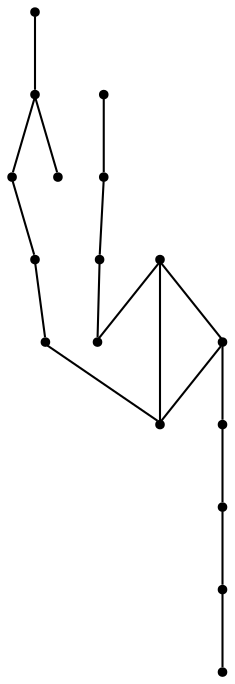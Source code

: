 graph {
  node [shape=point,comment="{\"directed\":false,\"doi\":\"10.1007/978-3-642-11805-0_10\",\"figure\":\"13 (6)\"}"]

  v0 [pos="1416.4908246594805,1012.336002655845"]
  v1 [pos="1346.18857485749,1063.9797728390615"]
  v2 [pos="1412.4253395790276,953.7531917510821"]
  v3 [pos="1388.3448944269226,927.9303208376634"]
  v4 [pos="1417.5541675301486,965.7564945159747"]
  v5 [pos="1420.4312536195266,978.511184304793"]
  v6 [pos="1411.8624120667923,1129.6286364754253"]
  v7 [pos="1275.7611734966897,1012.336002655845"]
  v8 [pos="1346.18857485749,1129.6286364754253"]
  v9 [pos="1271.8207763494447,978.511184304793"]
  v10 [pos="1274.8229821848313,965.7564945159747"]
  v11 [pos="1279.8267222027446,953.752110527161"]
  v12 [pos="1303.9071037292479,927.9303208376634"]
  v13 [pos="1346.126030890886,1082.6740708376633"]
  v14 [pos="1346.126030890886,1096.8041410558362"]
  v15 [pos="1346.126030890886,1110.8092981103907"]
  v16 [pos="1308.6606678807457,1129.6286364754253"]

  v0 -- v1 [id="-1",pos="1416.4908246594805,1012.336002655845 1407.3251538873023,1042.0513419794993 1379.440633858605,1063.1168925484233 1346.18857485749,1063.9797728390615"]
  v7 -- v0 [id="-2",pos="1275.7611734966897,1012.336002655845 1416.4908246594805,1012.336002655845 1416.4908246594805,1012.336002655845 1416.4908246594805,1012.336002655845"]
  v16 -- v8 [id="-3",pos="1308.6606678807457,1129.6286364754253 1346.18857485749,1129.6286364754253 1346.18857485749,1129.6286364754253 1346.18857485749,1129.6286364754253"]
  v8 -- v15 [id="-5",pos="1346.18857485749,1129.6286364754253 1346.126030890886,1110.8092981103907 1346.126030890886,1110.8092981103907 1346.126030890886,1110.8092981103907"]
  v15 -- v14 [id="-6",pos="1346.126030890886,1110.8092981103907 1346.126030890886,1096.8041410558362 1346.126030890886,1096.8041410558362 1346.126030890886,1096.8041410558362"]
  v14 -- v13 [id="-7",pos="1346.126030890886,1096.8041410558362 1346.126030890886,1082.6740708376633 1346.126030890886,1082.6740708376633 1346.126030890886,1082.6740708376633"]
  v13 -- v1 [id="-8",pos="1346.126030890886,1082.6740708376633 1346.18857485749,1063.9797728390615 1346.18857485749,1063.9797728390615 1346.18857485749,1063.9797728390615"]
  v7 -- v9 [id="-9",pos="1275.7611734966897,1012.336002655845 1272.377980039662,1005.1184678023478 1270.986803773392,997.0530413726485 1270.986803773392,988.6648309473046 1270.9868037733922,985.2358517945509 1271.2232272345375,981.8369041648011 1271.8207763494447,978.511184304793"]
  v7 -- v1 [id="-10",pos="1275.7611734966897,1012.336002655845 1284.931030718467,1041.9550748584334 1312.720532573704,1063.0586336594852 1346.18857485749,1063.9797728390615"]
  v12 -- v11 [id="-12",pos="1303.9071037292479,927.9303208376634 1292.5903595003374,934.9841179511632 1285.0222985302735,943.7415907767099 1279.8267222027446,953.752110527161"]
  v11 -- v10 [id="-13",pos="1279.8267222027446,953.752110527161 1277.6769579264076,957.5312779161166 1275.9701854333812,961.544984139713 1274.8229821848313,965.7564945159747"]
  v10 -- v9 [id="-14",pos="1274.8229821848313,965.7564945159747 1273.2756072444847,969.8397723812379 1272.2884195771428,974.1210808162452 1271.8207763494447,978.511184304793"]
  v0 -- v5 [id="-17",pos="1416.4908246594805,1012.336002655845 1418.500733833254,1004.7846754452928 1419.834954479129,996.8795377054903 1419.8349544791288,988.6648309473046 1419.8349544791288,985.29859103954 1419.6071204797577,981.9610065435074 1420.4312536195266,978.511184304793"]
  v8 -- v6 [id="-18",pos="1346.18857485749,1129.6286364754253 1350.9795826756676,1143.6337299285724 1364.172732969772,1153.053861542564 1379.0046242647393,1153.053861542564 1393.8365155597064,1153.053861542564 1407.0296658538107,1143.6337299285724 1411.8624120667923,1129.6286364754253"]
  v5 -- v4 [id="-24",pos="1420.4312536195266,978.511184304793 1418.582938508936,974.4027804039586 1417.6374872771057,970.2151708173619 1417.5541675301486,965.7564945159747"]
  v4 -- v2 [id="-25",pos="1417.5541675301486,965.7564945159747 1415.0474162219684,962.060988496059 1413.398138288954,958.0960912010619 1412.4253395790276,953.7531917510821"]
  v2 -- v3 [id="-26",pos="1412.4253395790276,953.7531917510821 1406.2028852648227,944.2831521017697 1398.7014522847771,935.4471038486099 1388.3448944269226,927.9303208376634"]
}